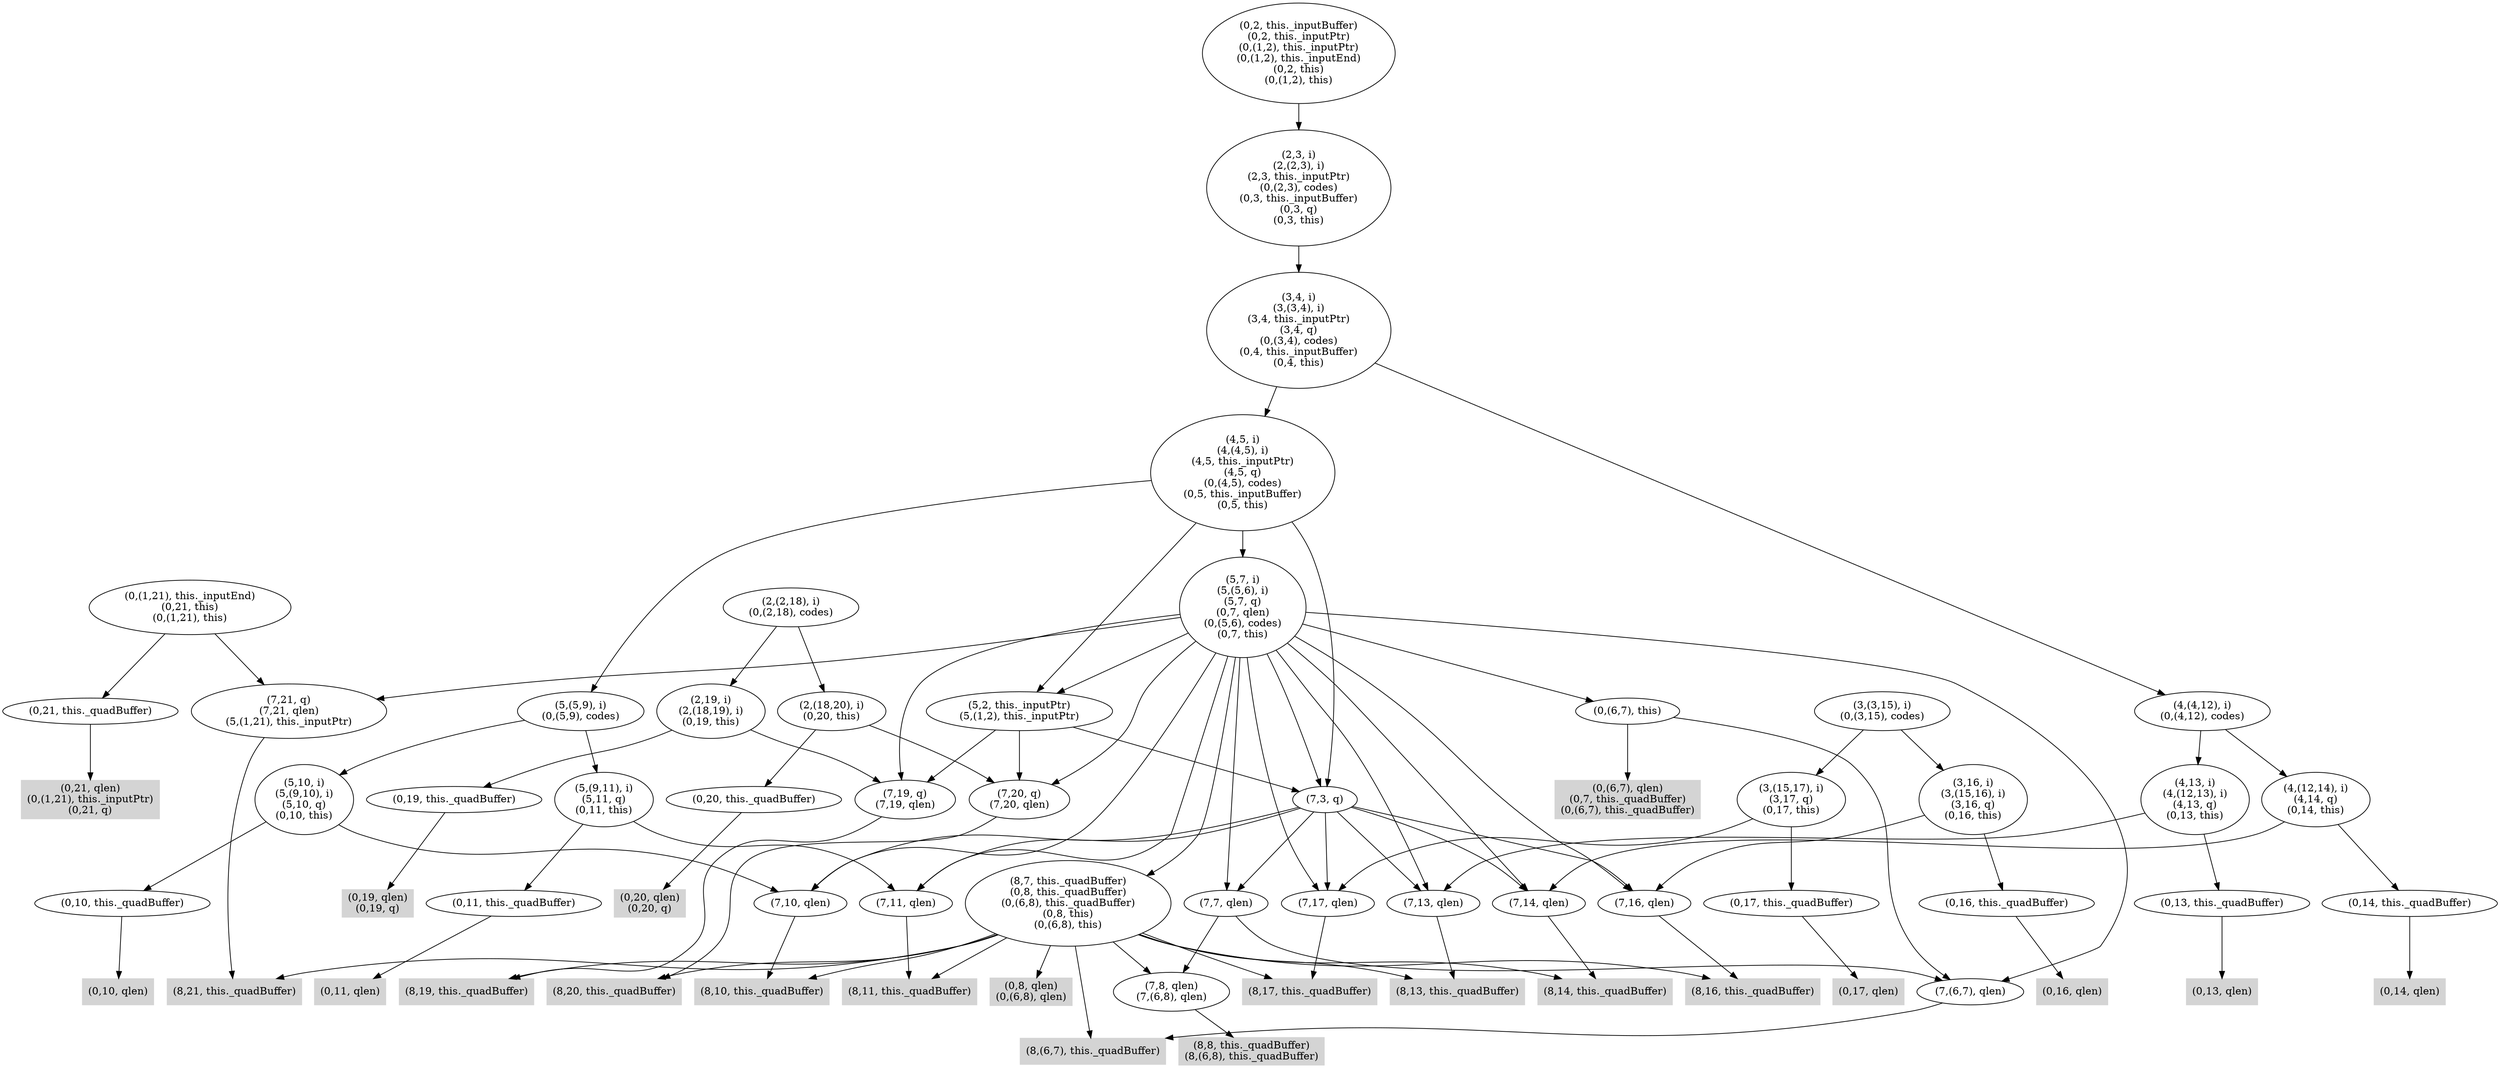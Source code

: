 digraph { 
733 [shape=box,style=filled,color=".0 .0 .83",label="(0,21, qlen)\n(0,(1,21), this._inputPtr)\n(0,21, q)"];
734 [label="(0,21, this._quadBuffer)"];
735 [shape=box,style=filled,color=".0 .0 .83",label="(8,21, this._quadBuffer)"];
736 [label="(7,21, q)\n(7,21, qlen)\n(5,(1,21), this._inputPtr)"];
737 [label="(0,(1,21), this._inputEnd)\n(0,21, this)\n(0,(1,21), this)"];
738 [shape=box,style=filled,color=".0 .0 .83",label="(0,8, qlen)\n(0,(6,8), qlen)"];
739 [shape=box,style=filled,color=".0 .0 .83",label="(8,8, this._quadBuffer)\n(8,(6,8), this._quadBuffer)"];
740 [shape=box,style=filled,color=".0 .0 .83",label="(8,(6,7), this._quadBuffer)"];
741 [shape=box,style=filled,color=".0 .0 .83",label="(8,10, this._quadBuffer)"];
742 [shape=box,style=filled,color=".0 .0 .83",label="(8,11, this._quadBuffer)"];
743 [shape=box,style=filled,color=".0 .0 .83",label="(8,13, this._quadBuffer)"];
744 [shape=box,style=filled,color=".0 .0 .83",label="(8,14, this._quadBuffer)"];
745 [shape=box,style=filled,color=".0 .0 .83",label="(8,16, this._quadBuffer)"];
746 [shape=box,style=filled,color=".0 .0 .83",label="(8,17, this._quadBuffer)"];
747 [shape=box,style=filled,color=".0 .0 .83",label="(8,19, this._quadBuffer)"];
748 [shape=box,style=filled,color=".0 .0 .83",label="(8,20, this._quadBuffer)"];
749 [label="(7,8, qlen)\n(7,(6,8), qlen)"];
750 [label="(8,7, this._quadBuffer)\n(0,8, this._quadBuffer)\n(0,(6,8), this._quadBuffer)\n(0,8, this)\n(0,(6,8), this)"];
751 [shape=box,style=filled,color=".0 .0 .83",label="(0,(6,7), qlen)\n(0,7, this._quadBuffer)\n(0,(6,7), this._quadBuffer)"];
752 [label="(7,(6,7), qlen)"];
753 [label="(0,(6,7), this)"];
754 [label="(7,7, qlen)"];
755 [label="(7,10, qlen)"];
756 [label="(7,11, qlen)"];
757 [label="(7,13, qlen)"];
758 [label="(7,14, qlen)"];
759 [label="(7,16, qlen)"];
760 [label="(7,17, qlen)"];
761 [label="(7,19, q)\n(7,19, qlen)"];
762 [label="(7,20, q)\n(7,20, qlen)"];
763 [label="(7,3, q)"];
764 [label="(5,2, this._inputPtr)\n(5,(1,2), this._inputPtr)"];
765 [label="(5,7, i)\n(5,(5,6), i)\n(5,7, q)\n(0,7, qlen)\n(0,(5,6), codes)\n(0,7, this)"];
766 [shape=box,style=filled,color=".0 .0 .83",label="(0,10, qlen)"];
767 [label="(0,10, this._quadBuffer)"];
768 [label="(5,10, i)\n(5,(9,10), i)\n(5,10, q)\n(0,10, this)"];
769 [shape=box,style=filled,color=".0 .0 .83",label="(0,11, qlen)"];
770 [label="(0,11, this._quadBuffer)"];
771 [label="(5,(9,11), i)\n(5,11, q)\n(0,11, this)"];
772 [label="(5,(5,9), i)\n(0,(5,9), codes)"];
773 [label="(4,5, i)\n(4,(4,5), i)\n(4,5, this._inputPtr)\n(4,5, q)\n(0,(4,5), codes)\n(0,5, this._inputBuffer)\n(0,5, this)"];
774 [shape=box,style=filled,color=".0 .0 .83",label="(0,13, qlen)"];
775 [label="(0,13, this._quadBuffer)"];
776 [label="(4,13, i)\n(4,(12,13), i)\n(4,13, q)\n(0,13, this)"];
777 [shape=box,style=filled,color=".0 .0 .83",label="(0,14, qlen)"];
778 [label="(0,14, this._quadBuffer)"];
779 [label="(4,(12,14), i)\n(4,14, q)\n(0,14, this)"];
780 [label="(4,(4,12), i)\n(0,(4,12), codes)"];
781 [label="(3,4, i)\n(3,(3,4), i)\n(3,4, this._inputPtr)\n(3,4, q)\n(0,(3,4), codes)\n(0,4, this._inputBuffer)\n(0,4, this)"];
782 [shape=box,style=filled,color=".0 .0 .83",label="(0,16, qlen)"];
783 [label="(0,16, this._quadBuffer)"];
784 [label="(3,16, i)\n(3,(15,16), i)\n(3,16, q)\n(0,16, this)"];
785 [shape=box,style=filled,color=".0 .0 .83",label="(0,17, qlen)"];
786 [label="(0,17, this._quadBuffer)"];
787 [label="(3,(15,17), i)\n(3,17, q)\n(0,17, this)"];
788 [label="(3,(3,15), i)\n(0,(3,15), codes)"];
789 [label="(2,3, i)\n(2,(2,3), i)\n(2,3, this._inputPtr)\n(0,(2,3), codes)\n(0,3, this._inputBuffer)\n(0,3, q)\n(0,3, this)"];
790 [shape=box,style=filled,color=".0 .0 .83",label="(0,19, qlen)\n(0,19, q)"];
791 [label="(0,19, this._quadBuffer)"];
792 [label="(2,19, i)\n(2,(18,19), i)\n(0,19, this)"];
793 [shape=box,style=filled,color=".0 .0 .83",label="(0,20, qlen)\n(0,20, q)"];
794 [label="(0,20, this._quadBuffer)"];
795 [label="(2,(18,20), i)\n(0,20, this)"];
796 [label="(2,(2,18), i)\n(0,(2,18), codes)"];
797 [label="(0,2, this._inputBuffer)\n(0,2, this._inputPtr)\n(0,(1,2), this._inputPtr)\n(0,(1,2), this._inputEnd)\n(0,2, this)\n(0,(1,2), this)"];
734 -> 733;
736 -> 735;
737 -> 734;
737 -> 736;
749 -> 739;
750 -> 735;
750 -> 738;
750 -> 740;
750 -> 741;
750 -> 742;
750 -> 743;
750 -> 744;
750 -> 745;
750 -> 746;
750 -> 747;
750 -> 748;
750 -> 749;
752 -> 740;
753 -> 751;
753 -> 752;
754 -> 749;
754 -> 752;
755 -> 741;
756 -> 742;
757 -> 743;
758 -> 744;
759 -> 745;
760 -> 746;
761 -> 747;
762 -> 748;
763 -> 754;
763 -> 755;
763 -> 756;
763 -> 757;
763 -> 758;
763 -> 759;
763 -> 760;
764 -> 761;
764 -> 762;
764 -> 763;
765 -> 736;
765 -> 750;
765 -> 752;
765 -> 753;
765 -> 754;
765 -> 755;
765 -> 756;
765 -> 757;
765 -> 758;
765 -> 759;
765 -> 760;
765 -> 761;
765 -> 762;
765 -> 763;
765 -> 764;
767 -> 766;
768 -> 755;
768 -> 767;
770 -> 769;
771 -> 756;
771 -> 770;
772 -> 768;
772 -> 771;
773 -> 763;
773 -> 764;
773 -> 765;
773 -> 772;
775 -> 774;
776 -> 757;
776 -> 775;
778 -> 777;
779 -> 758;
779 -> 778;
780 -> 776;
780 -> 779;
781 -> 773;
781 -> 780;
783 -> 782;
784 -> 759;
784 -> 783;
786 -> 785;
787 -> 760;
787 -> 786;
788 -> 784;
788 -> 787;
789 -> 781;
791 -> 790;
792 -> 761;
792 -> 791;
794 -> 793;
795 -> 762;
795 -> 794;
796 -> 792;
796 -> 795;
797 -> 789;
}